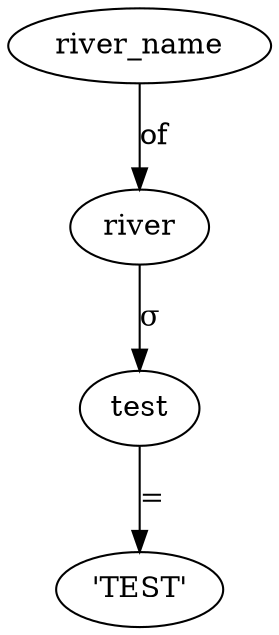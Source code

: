 strict digraph "" {
	node [label="\N"];
	"0river"	 [label=river,
		nested=0,
		type=0];
	"0river.test8778511770560"	 [label=test,
		nested=0,
		type=1];
	"0river" -> "0river.test8778511770560"	 [label=σ,
		type=σ];
	"0river.river_name"	 [label=river_name,
		nested=0,
		type=1];
	"0river.river_name" -> "0river"	 [label=of,
		type=µ];
	"0'TEST'-9223363258343026058"	 [label="'TEST'",
		nested=0,
		type=2];
	"0river.test8778511770560" -> "0'TEST'-9223363258343026058"	 [label="=",
		type=θ];
}
